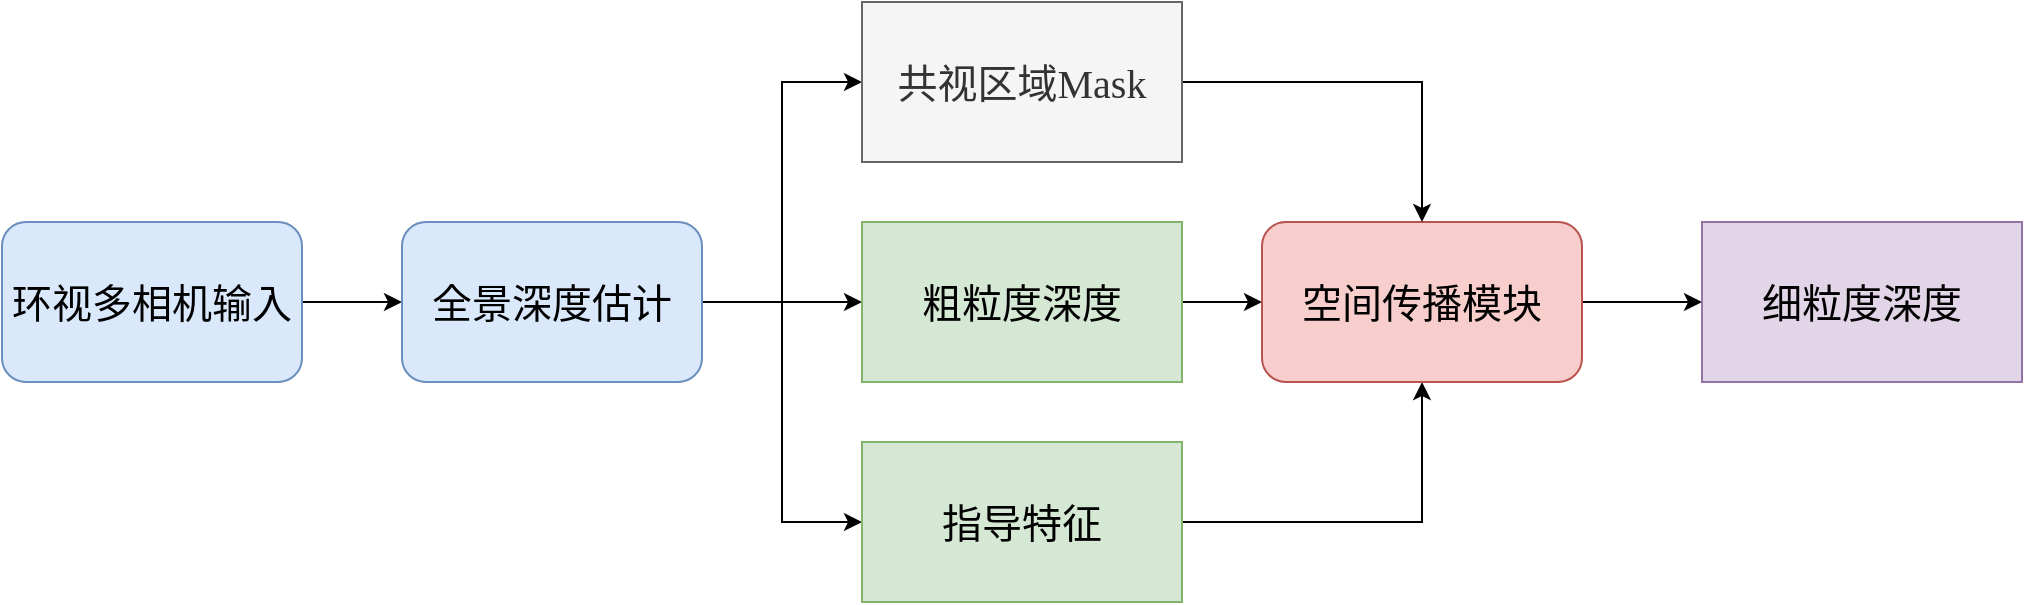 <mxfile version="26.1.1">
  <diagram name="第 1 页" id="I9ARxR-hZCbka2RVn-H5">
    <mxGraphModel dx="1501" dy="831" grid="1" gridSize="10" guides="1" tooltips="1" connect="1" arrows="1" fold="1" page="1" pageScale="1" pageWidth="1600" pageHeight="900" math="0" shadow="0">
      <root>
        <mxCell id="0" />
        <mxCell id="1" parent="0" />
        <mxCell id="JMByZSc3zzV_YOSufc9P-7" style="edgeStyle=orthogonalEdgeStyle;rounded=0;orthogonalLoop=1;jettySize=auto;html=1;entryX=0;entryY=0.5;entryDx=0;entryDy=0;" edge="1" parent="1" source="JMByZSc3zzV_YOSufc9P-2" target="JMByZSc3zzV_YOSufc9P-5">
          <mxGeometry relative="1" as="geometry" />
        </mxCell>
        <mxCell id="JMByZSc3zzV_YOSufc9P-2" value="环视多相机输入" style="rounded=1;whiteSpace=wrap;html=1;fillColor=#dae8fc;strokeColor=#6c8ebf;fontFamily=Times New Roman;fontSize=20;" vertex="1" parent="1">
          <mxGeometry x="170" y="190" width="150" height="80" as="geometry" />
        </mxCell>
        <mxCell id="JMByZSc3zzV_YOSufc9P-8" style="edgeStyle=orthogonalEdgeStyle;rounded=0;orthogonalLoop=1;jettySize=auto;html=1;entryX=0;entryY=0.5;entryDx=0;entryDy=0;" edge="1" parent="1" source="JMByZSc3zzV_YOSufc9P-5" target="JMByZSc3zzV_YOSufc9P-11">
          <mxGeometry relative="1" as="geometry">
            <mxPoint x="610" y="230" as="targetPoint" />
          </mxGeometry>
        </mxCell>
        <mxCell id="JMByZSc3zzV_YOSufc9P-10" style="edgeStyle=orthogonalEdgeStyle;rounded=0;orthogonalLoop=1;jettySize=auto;html=1;exitX=1;exitY=0.5;exitDx=0;exitDy=0;entryX=0;entryY=0.5;entryDx=0;entryDy=0;" edge="1" parent="1" source="JMByZSc3zzV_YOSufc9P-5" target="JMByZSc3zzV_YOSufc9P-9">
          <mxGeometry relative="1" as="geometry" />
        </mxCell>
        <mxCell id="JMByZSc3zzV_YOSufc9P-19" style="edgeStyle=orthogonalEdgeStyle;rounded=0;orthogonalLoop=1;jettySize=auto;html=1;entryX=0;entryY=0.5;entryDx=0;entryDy=0;" edge="1" parent="1" source="JMByZSc3zzV_YOSufc9P-5" target="JMByZSc3zzV_YOSufc9P-18">
          <mxGeometry relative="1" as="geometry" />
        </mxCell>
        <mxCell id="JMByZSc3zzV_YOSufc9P-5" value="全景深度估计" style="rounded=1;whiteSpace=wrap;html=1;fillColor=#dae8fc;strokeColor=#6c8ebf;fontFamily=Times New Roman;fontSize=20;" vertex="1" parent="1">
          <mxGeometry x="370" y="190" width="150" height="80" as="geometry" />
        </mxCell>
        <mxCell id="JMByZSc3zzV_YOSufc9P-14" style="edgeStyle=orthogonalEdgeStyle;rounded=0;orthogonalLoop=1;jettySize=auto;html=1;exitX=1;exitY=0.5;exitDx=0;exitDy=0;entryX=0.5;entryY=1;entryDx=0;entryDy=0;" edge="1" parent="1" source="JMByZSc3zzV_YOSufc9P-9" target="JMByZSc3zzV_YOSufc9P-12">
          <mxGeometry relative="1" as="geometry" />
        </mxCell>
        <mxCell id="JMByZSc3zzV_YOSufc9P-9" value="指导特征" style="rounded=0;whiteSpace=wrap;html=1;fontSize=20;fontFamily=Times New Roman;fillColor=#d5e8d4;strokeColor=#82b366;" vertex="1" parent="1">
          <mxGeometry x="600" y="300" width="160" height="80" as="geometry" />
        </mxCell>
        <mxCell id="JMByZSc3zzV_YOSufc9P-13" style="edgeStyle=orthogonalEdgeStyle;rounded=0;orthogonalLoop=1;jettySize=auto;html=1;exitX=1;exitY=0.5;exitDx=0;exitDy=0;entryX=0;entryY=0.5;entryDx=0;entryDy=0;" edge="1" parent="1" source="JMByZSc3zzV_YOSufc9P-11" target="JMByZSc3zzV_YOSufc9P-12">
          <mxGeometry relative="1" as="geometry" />
        </mxCell>
        <mxCell id="JMByZSc3zzV_YOSufc9P-11" value="粗粒度深度" style="rounded=0;whiteSpace=wrap;html=1;fontSize=20;fontFamily=Times New Roman;fillColor=#d5e8d4;strokeColor=#82b366;" vertex="1" parent="1">
          <mxGeometry x="600" y="190" width="160" height="80" as="geometry" />
        </mxCell>
        <mxCell id="JMByZSc3zzV_YOSufc9P-17" style="edgeStyle=orthogonalEdgeStyle;rounded=0;orthogonalLoop=1;jettySize=auto;html=1;entryX=0;entryY=0.5;entryDx=0;entryDy=0;" edge="1" parent="1" source="JMByZSc3zzV_YOSufc9P-12" target="JMByZSc3zzV_YOSufc9P-15">
          <mxGeometry relative="1" as="geometry" />
        </mxCell>
        <mxCell id="JMByZSc3zzV_YOSufc9P-12" value="空间传播模块" style="rounded=1;whiteSpace=wrap;html=1;fillColor=#f8cecc;strokeColor=#b85450;fontFamily=Times New Roman;fontSize=20;" vertex="1" parent="1">
          <mxGeometry x="800" y="190" width="160" height="80" as="geometry" />
        </mxCell>
        <mxCell id="JMByZSc3zzV_YOSufc9P-15" value="细粒度深度" style="rounded=0;whiteSpace=wrap;html=1;fontSize=20;fontFamily=Times New Roman;fillColor=#e1d5e7;strokeColor=#9673a6;" vertex="1" parent="1">
          <mxGeometry x="1020" y="190" width="160" height="80" as="geometry" />
        </mxCell>
        <mxCell id="JMByZSc3zzV_YOSufc9P-20" style="edgeStyle=orthogonalEdgeStyle;rounded=0;orthogonalLoop=1;jettySize=auto;html=1;exitX=1;exitY=0.5;exitDx=0;exitDy=0;entryX=0.5;entryY=0;entryDx=0;entryDy=0;" edge="1" parent="1" source="JMByZSc3zzV_YOSufc9P-18" target="JMByZSc3zzV_YOSufc9P-12">
          <mxGeometry relative="1" as="geometry" />
        </mxCell>
        <mxCell id="JMByZSc3zzV_YOSufc9P-18" value="共视区域Mask" style="rounded=0;whiteSpace=wrap;html=1;fontSize=20;fontFamily=Times New Roman;fillColor=#f5f5f5;strokeColor=#666666;fontColor=#333333;" vertex="1" parent="1">
          <mxGeometry x="600" y="80" width="160" height="80" as="geometry" />
        </mxCell>
      </root>
    </mxGraphModel>
  </diagram>
</mxfile>

